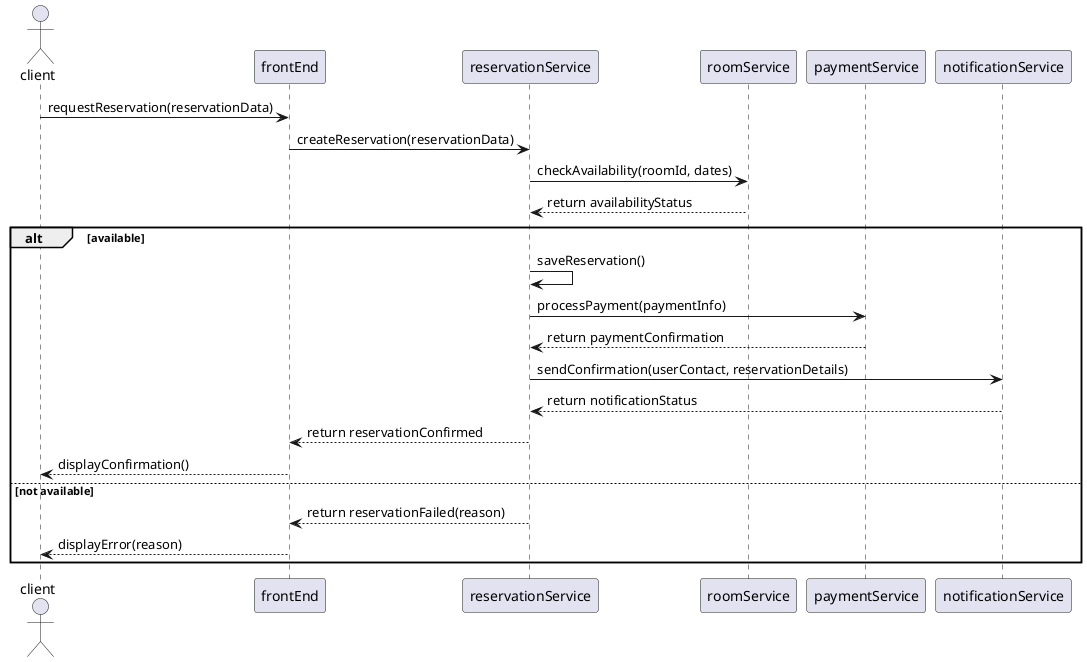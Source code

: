 @startuml
actor client
participant frontEnd
participant reservationService
participant roomService
participant paymentService
participant notificationService

client -> frontEnd : requestReservation(reservationData)
frontEnd -> reservationService : createReservation(reservationData)
reservationService -> roomService : checkAvailability(roomId, dates)
roomService --> reservationService : return availabilityStatus

alt available
    reservationService -> reservationService : saveReservation()
    reservationService -> paymentService : processPayment(paymentInfo)
    paymentService --> reservationService : return paymentConfirmation
    reservationService -> notificationService : sendConfirmation(userContact, reservationDetails)
    notificationService --> reservationService : return notificationStatus
    reservationService --> frontEnd : return reservationConfirmed
    frontEnd --> client : displayConfirmation()
else not available
    reservationService --> frontEnd : return reservationFailed(reason)
    frontEnd --> client : displayError(reason)
end
@enduml
